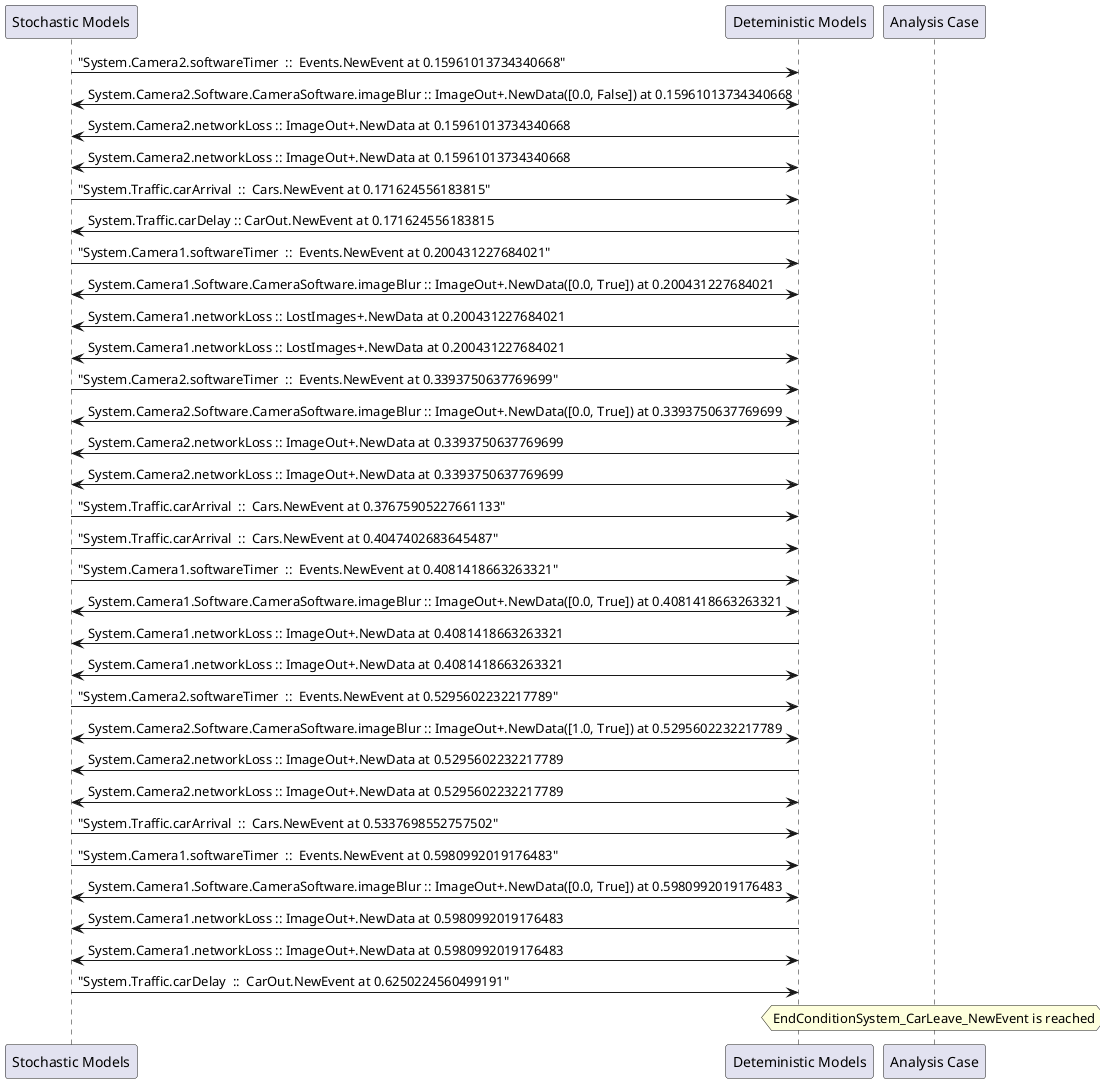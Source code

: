 
	@startuml
	participant "Stochastic Models" as stochmodel
	participant "Deteministic Models" as detmodel
	participant "Analysis Case" as analysis
	{29028_stop} stochmodel -> detmodel : "System.Camera2.softwareTimer  ::  Events.NewEvent at 0.15961013734340668"
detmodel <-> stochmodel : System.Camera2.Software.CameraSoftware.imageBlur :: ImageOut+.NewData([0.0, False]) at 0.15961013734340668
detmodel -> stochmodel : System.Camera2.networkLoss :: ImageOut+.NewData at 0.15961013734340668
detmodel <-> stochmodel : System.Camera2.networkLoss :: ImageOut+.NewData at 0.15961013734340668
{29044_stop} stochmodel -> detmodel : "System.Traffic.carArrival  ::  Cars.NewEvent at 0.171624556183815"
{29060_start} detmodel -> stochmodel : System.Traffic.carDelay :: CarOut.NewEvent at 0.171624556183815
{29013_stop} stochmodel -> detmodel : "System.Camera1.softwareTimer  ::  Events.NewEvent at 0.200431227684021"
detmodel <-> stochmodel : System.Camera1.Software.CameraSoftware.imageBlur :: ImageOut+.NewData([0.0, True]) at 0.200431227684021
detmodel -> stochmodel : System.Camera1.networkLoss :: LostImages+.NewData at 0.200431227684021
detmodel <-> stochmodel : System.Camera1.networkLoss :: LostImages+.NewData at 0.200431227684021
{29029_stop} stochmodel -> detmodel : "System.Camera2.softwareTimer  ::  Events.NewEvent at 0.3393750637769699"
detmodel <-> stochmodel : System.Camera2.Software.CameraSoftware.imageBlur :: ImageOut+.NewData([0.0, True]) at 0.3393750637769699
detmodel -> stochmodel : System.Camera2.networkLoss :: ImageOut+.NewData at 0.3393750637769699
detmodel <-> stochmodel : System.Camera2.networkLoss :: ImageOut+.NewData at 0.3393750637769699
{29045_stop} stochmodel -> detmodel : "System.Traffic.carArrival  ::  Cars.NewEvent at 0.37675905227661133"
{29046_stop} stochmodel -> detmodel : "System.Traffic.carArrival  ::  Cars.NewEvent at 0.4047402683645487"
{29014_stop} stochmodel -> detmodel : "System.Camera1.softwareTimer  ::  Events.NewEvent at 0.4081418663263321"
detmodel <-> stochmodel : System.Camera1.Software.CameraSoftware.imageBlur :: ImageOut+.NewData([0.0, True]) at 0.4081418663263321
detmodel -> stochmodel : System.Camera1.networkLoss :: ImageOut+.NewData at 0.4081418663263321
detmodel <-> stochmodel : System.Camera1.networkLoss :: ImageOut+.NewData at 0.4081418663263321
{29030_stop} stochmodel -> detmodel : "System.Camera2.softwareTimer  ::  Events.NewEvent at 0.5295602232217789"
detmodel <-> stochmodel : System.Camera2.Software.CameraSoftware.imageBlur :: ImageOut+.NewData([1.0, True]) at 0.5295602232217789
detmodel -> stochmodel : System.Camera2.networkLoss :: ImageOut+.NewData at 0.5295602232217789
detmodel <-> stochmodel : System.Camera2.networkLoss :: ImageOut+.NewData at 0.5295602232217789
{29047_stop} stochmodel -> detmodel : "System.Traffic.carArrival  ::  Cars.NewEvent at 0.5337698552757502"
{29015_stop} stochmodel -> detmodel : "System.Camera1.softwareTimer  ::  Events.NewEvent at 0.5980992019176483"
detmodel <-> stochmodel : System.Camera1.Software.CameraSoftware.imageBlur :: ImageOut+.NewData([0.0, True]) at 0.5980992019176483
detmodel -> stochmodel : System.Camera1.networkLoss :: ImageOut+.NewData at 0.5980992019176483
detmodel <-> stochmodel : System.Camera1.networkLoss :: ImageOut+.NewData at 0.5980992019176483
{29060_stop} stochmodel -> detmodel : "System.Traffic.carDelay  ::  CarOut.NewEvent at 0.6250224560499191"
{29060_start} <-> {29060_stop} : delay
hnote over analysis 
EndConditionSystem_CarLeave_NewEvent is reached
endnote
@enduml